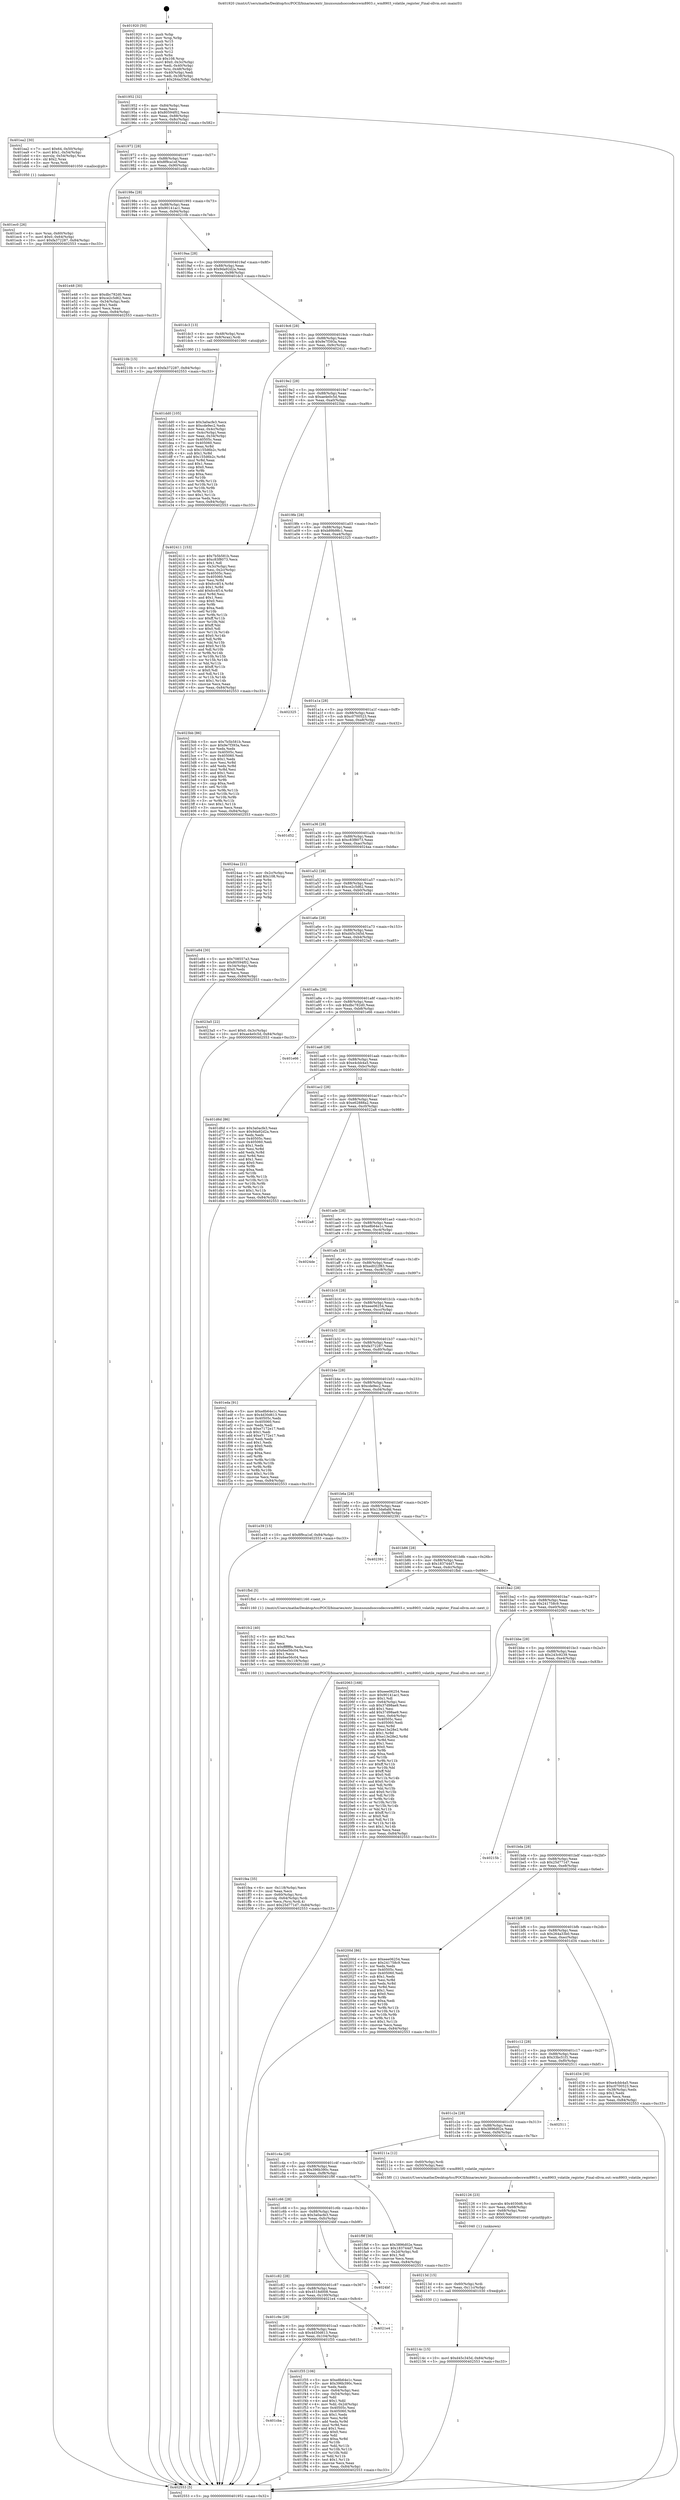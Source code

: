 digraph "0x401920" {
  label = "0x401920 (/mnt/c/Users/mathe/Desktop/tcc/POCII/binaries/extr_linuxsoundsoccodecswm8903.c_wm8903_volatile_register_Final-ollvm.out::main(0))"
  labelloc = "t"
  node[shape=record]

  Entry [label="",width=0.3,height=0.3,shape=circle,fillcolor=black,style=filled]
  "0x401952" [label="{
     0x401952 [32]\l
     | [instrs]\l
     &nbsp;&nbsp;0x401952 \<+6\>: mov -0x84(%rbp),%eax\l
     &nbsp;&nbsp;0x401958 \<+2\>: mov %eax,%ecx\l
     &nbsp;&nbsp;0x40195a \<+6\>: sub $0x80594f02,%ecx\l
     &nbsp;&nbsp;0x401960 \<+6\>: mov %eax,-0x88(%rbp)\l
     &nbsp;&nbsp;0x401966 \<+6\>: mov %ecx,-0x8c(%rbp)\l
     &nbsp;&nbsp;0x40196c \<+6\>: je 0000000000401ea2 \<main+0x582\>\l
  }"]
  "0x401ea2" [label="{
     0x401ea2 [30]\l
     | [instrs]\l
     &nbsp;&nbsp;0x401ea2 \<+7\>: movl $0x64,-0x50(%rbp)\l
     &nbsp;&nbsp;0x401ea9 \<+7\>: movl $0x1,-0x54(%rbp)\l
     &nbsp;&nbsp;0x401eb0 \<+4\>: movslq -0x54(%rbp),%rax\l
     &nbsp;&nbsp;0x401eb4 \<+4\>: shl $0x2,%rax\l
     &nbsp;&nbsp;0x401eb8 \<+3\>: mov %rax,%rdi\l
     &nbsp;&nbsp;0x401ebb \<+5\>: call 0000000000401050 \<malloc@plt\>\l
     | [calls]\l
     &nbsp;&nbsp;0x401050 \{1\} (unknown)\l
  }"]
  "0x401972" [label="{
     0x401972 [28]\l
     | [instrs]\l
     &nbsp;&nbsp;0x401972 \<+5\>: jmp 0000000000401977 \<main+0x57\>\l
     &nbsp;&nbsp;0x401977 \<+6\>: mov -0x88(%rbp),%eax\l
     &nbsp;&nbsp;0x40197d \<+5\>: sub $0x8f9ca1ef,%eax\l
     &nbsp;&nbsp;0x401982 \<+6\>: mov %eax,-0x90(%rbp)\l
     &nbsp;&nbsp;0x401988 \<+6\>: je 0000000000401e48 \<main+0x528\>\l
  }"]
  Exit [label="",width=0.3,height=0.3,shape=circle,fillcolor=black,style=filled,peripheries=2]
  "0x401e48" [label="{
     0x401e48 [30]\l
     | [instrs]\l
     &nbsp;&nbsp;0x401e48 \<+5\>: mov $0xdbc782d0,%eax\l
     &nbsp;&nbsp;0x401e4d \<+5\>: mov $0xce2c5d62,%ecx\l
     &nbsp;&nbsp;0x401e52 \<+3\>: mov -0x34(%rbp),%edx\l
     &nbsp;&nbsp;0x401e55 \<+3\>: cmp $0x1,%edx\l
     &nbsp;&nbsp;0x401e58 \<+3\>: cmovl %ecx,%eax\l
     &nbsp;&nbsp;0x401e5b \<+6\>: mov %eax,-0x84(%rbp)\l
     &nbsp;&nbsp;0x401e61 \<+5\>: jmp 0000000000402553 \<main+0xc33\>\l
  }"]
  "0x40198e" [label="{
     0x40198e [28]\l
     | [instrs]\l
     &nbsp;&nbsp;0x40198e \<+5\>: jmp 0000000000401993 \<main+0x73\>\l
     &nbsp;&nbsp;0x401993 \<+6\>: mov -0x88(%rbp),%eax\l
     &nbsp;&nbsp;0x401999 \<+5\>: sub $0x90141ac1,%eax\l
     &nbsp;&nbsp;0x40199e \<+6\>: mov %eax,-0x94(%rbp)\l
     &nbsp;&nbsp;0x4019a4 \<+6\>: je 000000000040210b \<main+0x7eb\>\l
  }"]
  "0x40214c" [label="{
     0x40214c [15]\l
     | [instrs]\l
     &nbsp;&nbsp;0x40214c \<+10\>: movl $0xd45c345d,-0x84(%rbp)\l
     &nbsp;&nbsp;0x402156 \<+5\>: jmp 0000000000402553 \<main+0xc33\>\l
  }"]
  "0x40210b" [label="{
     0x40210b [15]\l
     | [instrs]\l
     &nbsp;&nbsp;0x40210b \<+10\>: movl $0xfa372287,-0x84(%rbp)\l
     &nbsp;&nbsp;0x402115 \<+5\>: jmp 0000000000402553 \<main+0xc33\>\l
  }"]
  "0x4019aa" [label="{
     0x4019aa [28]\l
     | [instrs]\l
     &nbsp;&nbsp;0x4019aa \<+5\>: jmp 00000000004019af \<main+0x8f\>\l
     &nbsp;&nbsp;0x4019af \<+6\>: mov -0x88(%rbp),%eax\l
     &nbsp;&nbsp;0x4019b5 \<+5\>: sub $0x9da92d2a,%eax\l
     &nbsp;&nbsp;0x4019ba \<+6\>: mov %eax,-0x98(%rbp)\l
     &nbsp;&nbsp;0x4019c0 \<+6\>: je 0000000000401dc3 \<main+0x4a3\>\l
  }"]
  "0x40213d" [label="{
     0x40213d [15]\l
     | [instrs]\l
     &nbsp;&nbsp;0x40213d \<+4\>: mov -0x60(%rbp),%rdi\l
     &nbsp;&nbsp;0x402141 \<+6\>: mov %eax,-0x11c(%rbp)\l
     &nbsp;&nbsp;0x402147 \<+5\>: call 0000000000401030 \<free@plt\>\l
     | [calls]\l
     &nbsp;&nbsp;0x401030 \{1\} (unknown)\l
  }"]
  "0x401dc3" [label="{
     0x401dc3 [13]\l
     | [instrs]\l
     &nbsp;&nbsp;0x401dc3 \<+4\>: mov -0x48(%rbp),%rax\l
     &nbsp;&nbsp;0x401dc7 \<+4\>: mov 0x8(%rax),%rdi\l
     &nbsp;&nbsp;0x401dcb \<+5\>: call 0000000000401060 \<atoi@plt\>\l
     | [calls]\l
     &nbsp;&nbsp;0x401060 \{1\} (unknown)\l
  }"]
  "0x4019c6" [label="{
     0x4019c6 [28]\l
     | [instrs]\l
     &nbsp;&nbsp;0x4019c6 \<+5\>: jmp 00000000004019cb \<main+0xab\>\l
     &nbsp;&nbsp;0x4019cb \<+6\>: mov -0x88(%rbp),%eax\l
     &nbsp;&nbsp;0x4019d1 \<+5\>: sub $0x9e7f393a,%eax\l
     &nbsp;&nbsp;0x4019d6 \<+6\>: mov %eax,-0x9c(%rbp)\l
     &nbsp;&nbsp;0x4019dc \<+6\>: je 0000000000402411 \<main+0xaf1\>\l
  }"]
  "0x402126" [label="{
     0x402126 [23]\l
     | [instrs]\l
     &nbsp;&nbsp;0x402126 \<+10\>: movabs $0x4030d6,%rdi\l
     &nbsp;&nbsp;0x402130 \<+3\>: mov %eax,-0x68(%rbp)\l
     &nbsp;&nbsp;0x402133 \<+3\>: mov -0x68(%rbp),%esi\l
     &nbsp;&nbsp;0x402136 \<+2\>: mov $0x0,%al\l
     &nbsp;&nbsp;0x402138 \<+5\>: call 0000000000401040 \<printf@plt\>\l
     | [calls]\l
     &nbsp;&nbsp;0x401040 \{1\} (unknown)\l
  }"]
  "0x402411" [label="{
     0x402411 [153]\l
     | [instrs]\l
     &nbsp;&nbsp;0x402411 \<+5\>: mov $0x7b5b581b,%eax\l
     &nbsp;&nbsp;0x402416 \<+5\>: mov $0xc83f8073,%ecx\l
     &nbsp;&nbsp;0x40241b \<+2\>: mov $0x1,%dl\l
     &nbsp;&nbsp;0x40241d \<+3\>: mov -0x3c(%rbp),%esi\l
     &nbsp;&nbsp;0x402420 \<+3\>: mov %esi,-0x2c(%rbp)\l
     &nbsp;&nbsp;0x402423 \<+7\>: mov 0x40505c,%esi\l
     &nbsp;&nbsp;0x40242a \<+7\>: mov 0x405060,%edi\l
     &nbsp;&nbsp;0x402431 \<+3\>: mov %esi,%r8d\l
     &nbsp;&nbsp;0x402434 \<+7\>: sub $0xfcc4f14,%r8d\l
     &nbsp;&nbsp;0x40243b \<+4\>: sub $0x1,%r8d\l
     &nbsp;&nbsp;0x40243f \<+7\>: add $0xfcc4f14,%r8d\l
     &nbsp;&nbsp;0x402446 \<+4\>: imul %r8d,%esi\l
     &nbsp;&nbsp;0x40244a \<+3\>: and $0x1,%esi\l
     &nbsp;&nbsp;0x40244d \<+3\>: cmp $0x0,%esi\l
     &nbsp;&nbsp;0x402450 \<+4\>: sete %r9b\l
     &nbsp;&nbsp;0x402454 \<+3\>: cmp $0xa,%edi\l
     &nbsp;&nbsp;0x402457 \<+4\>: setl %r10b\l
     &nbsp;&nbsp;0x40245b \<+3\>: mov %r9b,%r11b\l
     &nbsp;&nbsp;0x40245e \<+4\>: xor $0xff,%r11b\l
     &nbsp;&nbsp;0x402462 \<+3\>: mov %r10b,%bl\l
     &nbsp;&nbsp;0x402465 \<+3\>: xor $0xff,%bl\l
     &nbsp;&nbsp;0x402468 \<+3\>: xor $0x0,%dl\l
     &nbsp;&nbsp;0x40246b \<+3\>: mov %r11b,%r14b\l
     &nbsp;&nbsp;0x40246e \<+4\>: and $0x0,%r14b\l
     &nbsp;&nbsp;0x402472 \<+3\>: and %dl,%r9b\l
     &nbsp;&nbsp;0x402475 \<+3\>: mov %bl,%r15b\l
     &nbsp;&nbsp;0x402478 \<+4\>: and $0x0,%r15b\l
     &nbsp;&nbsp;0x40247c \<+3\>: and %dl,%r10b\l
     &nbsp;&nbsp;0x40247f \<+3\>: or %r9b,%r14b\l
     &nbsp;&nbsp;0x402482 \<+3\>: or %r10b,%r15b\l
     &nbsp;&nbsp;0x402485 \<+3\>: xor %r15b,%r14b\l
     &nbsp;&nbsp;0x402488 \<+3\>: or %bl,%r11b\l
     &nbsp;&nbsp;0x40248b \<+4\>: xor $0xff,%r11b\l
     &nbsp;&nbsp;0x40248f \<+3\>: or $0x0,%dl\l
     &nbsp;&nbsp;0x402492 \<+3\>: and %dl,%r11b\l
     &nbsp;&nbsp;0x402495 \<+3\>: or %r11b,%r14b\l
     &nbsp;&nbsp;0x402498 \<+4\>: test $0x1,%r14b\l
     &nbsp;&nbsp;0x40249c \<+3\>: cmovne %ecx,%eax\l
     &nbsp;&nbsp;0x40249f \<+6\>: mov %eax,-0x84(%rbp)\l
     &nbsp;&nbsp;0x4024a5 \<+5\>: jmp 0000000000402553 \<main+0xc33\>\l
  }"]
  "0x4019e2" [label="{
     0x4019e2 [28]\l
     | [instrs]\l
     &nbsp;&nbsp;0x4019e2 \<+5\>: jmp 00000000004019e7 \<main+0xc7\>\l
     &nbsp;&nbsp;0x4019e7 \<+6\>: mov -0x88(%rbp),%eax\l
     &nbsp;&nbsp;0x4019ed \<+5\>: sub $0xae4e0c5d,%eax\l
     &nbsp;&nbsp;0x4019f2 \<+6\>: mov %eax,-0xa0(%rbp)\l
     &nbsp;&nbsp;0x4019f8 \<+6\>: je 00000000004023bb \<main+0xa9b\>\l
  }"]
  "0x401fea" [label="{
     0x401fea [35]\l
     | [instrs]\l
     &nbsp;&nbsp;0x401fea \<+6\>: mov -0x118(%rbp),%ecx\l
     &nbsp;&nbsp;0x401ff0 \<+3\>: imul %eax,%ecx\l
     &nbsp;&nbsp;0x401ff3 \<+4\>: mov -0x60(%rbp),%rsi\l
     &nbsp;&nbsp;0x401ff7 \<+4\>: movslq -0x64(%rbp),%rdi\l
     &nbsp;&nbsp;0x401ffb \<+3\>: mov %ecx,(%rsi,%rdi,4)\l
     &nbsp;&nbsp;0x401ffe \<+10\>: movl $0x25d771d7,-0x84(%rbp)\l
     &nbsp;&nbsp;0x402008 \<+5\>: jmp 0000000000402553 \<main+0xc33\>\l
  }"]
  "0x4023bb" [label="{
     0x4023bb [86]\l
     | [instrs]\l
     &nbsp;&nbsp;0x4023bb \<+5\>: mov $0x7b5b581b,%eax\l
     &nbsp;&nbsp;0x4023c0 \<+5\>: mov $0x9e7f393a,%ecx\l
     &nbsp;&nbsp;0x4023c5 \<+2\>: xor %edx,%edx\l
     &nbsp;&nbsp;0x4023c7 \<+7\>: mov 0x40505c,%esi\l
     &nbsp;&nbsp;0x4023ce \<+7\>: mov 0x405060,%edi\l
     &nbsp;&nbsp;0x4023d5 \<+3\>: sub $0x1,%edx\l
     &nbsp;&nbsp;0x4023d8 \<+3\>: mov %esi,%r8d\l
     &nbsp;&nbsp;0x4023db \<+3\>: add %edx,%r8d\l
     &nbsp;&nbsp;0x4023de \<+4\>: imul %r8d,%esi\l
     &nbsp;&nbsp;0x4023e2 \<+3\>: and $0x1,%esi\l
     &nbsp;&nbsp;0x4023e5 \<+3\>: cmp $0x0,%esi\l
     &nbsp;&nbsp;0x4023e8 \<+4\>: sete %r9b\l
     &nbsp;&nbsp;0x4023ec \<+3\>: cmp $0xa,%edi\l
     &nbsp;&nbsp;0x4023ef \<+4\>: setl %r10b\l
     &nbsp;&nbsp;0x4023f3 \<+3\>: mov %r9b,%r11b\l
     &nbsp;&nbsp;0x4023f6 \<+3\>: and %r10b,%r11b\l
     &nbsp;&nbsp;0x4023f9 \<+3\>: xor %r10b,%r9b\l
     &nbsp;&nbsp;0x4023fc \<+3\>: or %r9b,%r11b\l
     &nbsp;&nbsp;0x4023ff \<+4\>: test $0x1,%r11b\l
     &nbsp;&nbsp;0x402403 \<+3\>: cmovne %ecx,%eax\l
     &nbsp;&nbsp;0x402406 \<+6\>: mov %eax,-0x84(%rbp)\l
     &nbsp;&nbsp;0x40240c \<+5\>: jmp 0000000000402553 \<main+0xc33\>\l
  }"]
  "0x4019fe" [label="{
     0x4019fe [28]\l
     | [instrs]\l
     &nbsp;&nbsp;0x4019fe \<+5\>: jmp 0000000000401a03 \<main+0xe3\>\l
     &nbsp;&nbsp;0x401a03 \<+6\>: mov -0x88(%rbp),%eax\l
     &nbsp;&nbsp;0x401a09 \<+5\>: sub $0xb89b98c1,%eax\l
     &nbsp;&nbsp;0x401a0e \<+6\>: mov %eax,-0xa4(%rbp)\l
     &nbsp;&nbsp;0x401a14 \<+6\>: je 0000000000402325 \<main+0xa05\>\l
  }"]
  "0x401fc2" [label="{
     0x401fc2 [40]\l
     | [instrs]\l
     &nbsp;&nbsp;0x401fc2 \<+5\>: mov $0x2,%ecx\l
     &nbsp;&nbsp;0x401fc7 \<+1\>: cltd\l
     &nbsp;&nbsp;0x401fc8 \<+2\>: idiv %ecx\l
     &nbsp;&nbsp;0x401fca \<+6\>: imul $0xfffffffe,%edx,%ecx\l
     &nbsp;&nbsp;0x401fd0 \<+6\>: sub $0x6ee56c04,%ecx\l
     &nbsp;&nbsp;0x401fd6 \<+3\>: add $0x1,%ecx\l
     &nbsp;&nbsp;0x401fd9 \<+6\>: add $0x6ee56c04,%ecx\l
     &nbsp;&nbsp;0x401fdf \<+6\>: mov %ecx,-0x118(%rbp)\l
     &nbsp;&nbsp;0x401fe5 \<+5\>: call 0000000000401160 \<next_i\>\l
     | [calls]\l
     &nbsp;&nbsp;0x401160 \{1\} (/mnt/c/Users/mathe/Desktop/tcc/POCII/binaries/extr_linuxsoundsoccodecswm8903.c_wm8903_volatile_register_Final-ollvm.out::next_i)\l
  }"]
  "0x402325" [label="{
     0x402325\l
  }", style=dashed]
  "0x401a1a" [label="{
     0x401a1a [28]\l
     | [instrs]\l
     &nbsp;&nbsp;0x401a1a \<+5\>: jmp 0000000000401a1f \<main+0xff\>\l
     &nbsp;&nbsp;0x401a1f \<+6\>: mov -0x88(%rbp),%eax\l
     &nbsp;&nbsp;0x401a25 \<+5\>: sub $0xc0700523,%eax\l
     &nbsp;&nbsp;0x401a2a \<+6\>: mov %eax,-0xa8(%rbp)\l
     &nbsp;&nbsp;0x401a30 \<+6\>: je 0000000000401d52 \<main+0x432\>\l
  }"]
  "0x401cba" [label="{
     0x401cba\l
  }", style=dashed]
  "0x401d52" [label="{
     0x401d52\l
  }", style=dashed]
  "0x401a36" [label="{
     0x401a36 [28]\l
     | [instrs]\l
     &nbsp;&nbsp;0x401a36 \<+5\>: jmp 0000000000401a3b \<main+0x11b\>\l
     &nbsp;&nbsp;0x401a3b \<+6\>: mov -0x88(%rbp),%eax\l
     &nbsp;&nbsp;0x401a41 \<+5\>: sub $0xc83f8073,%eax\l
     &nbsp;&nbsp;0x401a46 \<+6\>: mov %eax,-0xac(%rbp)\l
     &nbsp;&nbsp;0x401a4c \<+6\>: je 00000000004024aa \<main+0xb8a\>\l
  }"]
  "0x401f35" [label="{
     0x401f35 [106]\l
     | [instrs]\l
     &nbsp;&nbsp;0x401f35 \<+5\>: mov $0xe8b64e1c,%eax\l
     &nbsp;&nbsp;0x401f3a \<+5\>: mov $0x396b390c,%ecx\l
     &nbsp;&nbsp;0x401f3f \<+2\>: xor %edx,%edx\l
     &nbsp;&nbsp;0x401f41 \<+3\>: mov -0x64(%rbp),%esi\l
     &nbsp;&nbsp;0x401f44 \<+3\>: cmp -0x54(%rbp),%esi\l
     &nbsp;&nbsp;0x401f47 \<+4\>: setl %dil\l
     &nbsp;&nbsp;0x401f4b \<+4\>: and $0x1,%dil\l
     &nbsp;&nbsp;0x401f4f \<+4\>: mov %dil,-0x2d(%rbp)\l
     &nbsp;&nbsp;0x401f53 \<+7\>: mov 0x40505c,%esi\l
     &nbsp;&nbsp;0x401f5a \<+8\>: mov 0x405060,%r8d\l
     &nbsp;&nbsp;0x401f62 \<+3\>: sub $0x1,%edx\l
     &nbsp;&nbsp;0x401f65 \<+3\>: mov %esi,%r9d\l
     &nbsp;&nbsp;0x401f68 \<+3\>: add %edx,%r9d\l
     &nbsp;&nbsp;0x401f6b \<+4\>: imul %r9d,%esi\l
     &nbsp;&nbsp;0x401f6f \<+3\>: and $0x1,%esi\l
     &nbsp;&nbsp;0x401f72 \<+3\>: cmp $0x0,%esi\l
     &nbsp;&nbsp;0x401f75 \<+4\>: sete %dil\l
     &nbsp;&nbsp;0x401f79 \<+4\>: cmp $0xa,%r8d\l
     &nbsp;&nbsp;0x401f7d \<+4\>: setl %r10b\l
     &nbsp;&nbsp;0x401f81 \<+3\>: mov %dil,%r11b\l
     &nbsp;&nbsp;0x401f84 \<+3\>: and %r10b,%r11b\l
     &nbsp;&nbsp;0x401f87 \<+3\>: xor %r10b,%dil\l
     &nbsp;&nbsp;0x401f8a \<+3\>: or %dil,%r11b\l
     &nbsp;&nbsp;0x401f8d \<+4\>: test $0x1,%r11b\l
     &nbsp;&nbsp;0x401f91 \<+3\>: cmovne %ecx,%eax\l
     &nbsp;&nbsp;0x401f94 \<+6\>: mov %eax,-0x84(%rbp)\l
     &nbsp;&nbsp;0x401f9a \<+5\>: jmp 0000000000402553 \<main+0xc33\>\l
  }"]
  "0x4024aa" [label="{
     0x4024aa [21]\l
     | [instrs]\l
     &nbsp;&nbsp;0x4024aa \<+3\>: mov -0x2c(%rbp),%eax\l
     &nbsp;&nbsp;0x4024ad \<+7\>: add $0x108,%rsp\l
     &nbsp;&nbsp;0x4024b4 \<+1\>: pop %rbx\l
     &nbsp;&nbsp;0x4024b5 \<+2\>: pop %r12\l
     &nbsp;&nbsp;0x4024b7 \<+2\>: pop %r13\l
     &nbsp;&nbsp;0x4024b9 \<+2\>: pop %r14\l
     &nbsp;&nbsp;0x4024bb \<+2\>: pop %r15\l
     &nbsp;&nbsp;0x4024bd \<+1\>: pop %rbp\l
     &nbsp;&nbsp;0x4024be \<+1\>: ret\l
  }"]
  "0x401a52" [label="{
     0x401a52 [28]\l
     | [instrs]\l
     &nbsp;&nbsp;0x401a52 \<+5\>: jmp 0000000000401a57 \<main+0x137\>\l
     &nbsp;&nbsp;0x401a57 \<+6\>: mov -0x88(%rbp),%eax\l
     &nbsp;&nbsp;0x401a5d \<+5\>: sub $0xce2c5d62,%eax\l
     &nbsp;&nbsp;0x401a62 \<+6\>: mov %eax,-0xb0(%rbp)\l
     &nbsp;&nbsp;0x401a68 \<+6\>: je 0000000000401e84 \<main+0x564\>\l
  }"]
  "0x401c9e" [label="{
     0x401c9e [28]\l
     | [instrs]\l
     &nbsp;&nbsp;0x401c9e \<+5\>: jmp 0000000000401ca3 \<main+0x383\>\l
     &nbsp;&nbsp;0x401ca3 \<+6\>: mov -0x88(%rbp),%eax\l
     &nbsp;&nbsp;0x401ca9 \<+5\>: sub $0x4d30d613,%eax\l
     &nbsp;&nbsp;0x401cae \<+6\>: mov %eax,-0x104(%rbp)\l
     &nbsp;&nbsp;0x401cb4 \<+6\>: je 0000000000401f35 \<main+0x615\>\l
  }"]
  "0x401e84" [label="{
     0x401e84 [30]\l
     | [instrs]\l
     &nbsp;&nbsp;0x401e84 \<+5\>: mov $0x708557a3,%eax\l
     &nbsp;&nbsp;0x401e89 \<+5\>: mov $0x80594f02,%ecx\l
     &nbsp;&nbsp;0x401e8e \<+3\>: mov -0x34(%rbp),%edx\l
     &nbsp;&nbsp;0x401e91 \<+3\>: cmp $0x0,%edx\l
     &nbsp;&nbsp;0x401e94 \<+3\>: cmove %ecx,%eax\l
     &nbsp;&nbsp;0x401e97 \<+6\>: mov %eax,-0x84(%rbp)\l
     &nbsp;&nbsp;0x401e9d \<+5\>: jmp 0000000000402553 \<main+0xc33\>\l
  }"]
  "0x401a6e" [label="{
     0x401a6e [28]\l
     | [instrs]\l
     &nbsp;&nbsp;0x401a6e \<+5\>: jmp 0000000000401a73 \<main+0x153\>\l
     &nbsp;&nbsp;0x401a73 \<+6\>: mov -0x88(%rbp),%eax\l
     &nbsp;&nbsp;0x401a79 \<+5\>: sub $0xd45c345d,%eax\l
     &nbsp;&nbsp;0x401a7e \<+6\>: mov %eax,-0xb4(%rbp)\l
     &nbsp;&nbsp;0x401a84 \<+6\>: je 00000000004023a5 \<main+0xa85\>\l
  }"]
  "0x4021e4" [label="{
     0x4021e4\l
  }", style=dashed]
  "0x4023a5" [label="{
     0x4023a5 [22]\l
     | [instrs]\l
     &nbsp;&nbsp;0x4023a5 \<+7\>: movl $0x0,-0x3c(%rbp)\l
     &nbsp;&nbsp;0x4023ac \<+10\>: movl $0xae4e0c5d,-0x84(%rbp)\l
     &nbsp;&nbsp;0x4023b6 \<+5\>: jmp 0000000000402553 \<main+0xc33\>\l
  }"]
  "0x401a8a" [label="{
     0x401a8a [28]\l
     | [instrs]\l
     &nbsp;&nbsp;0x401a8a \<+5\>: jmp 0000000000401a8f \<main+0x16f\>\l
     &nbsp;&nbsp;0x401a8f \<+6\>: mov -0x88(%rbp),%eax\l
     &nbsp;&nbsp;0x401a95 \<+5\>: sub $0xdbc782d0,%eax\l
     &nbsp;&nbsp;0x401a9a \<+6\>: mov %eax,-0xb8(%rbp)\l
     &nbsp;&nbsp;0x401aa0 \<+6\>: je 0000000000401e66 \<main+0x546\>\l
  }"]
  "0x401c82" [label="{
     0x401c82 [28]\l
     | [instrs]\l
     &nbsp;&nbsp;0x401c82 \<+5\>: jmp 0000000000401c87 \<main+0x367\>\l
     &nbsp;&nbsp;0x401c87 \<+6\>: mov -0x88(%rbp),%eax\l
     &nbsp;&nbsp;0x401c8d \<+5\>: sub $0x4518d008,%eax\l
     &nbsp;&nbsp;0x401c92 \<+6\>: mov %eax,-0x100(%rbp)\l
     &nbsp;&nbsp;0x401c98 \<+6\>: je 00000000004021e4 \<main+0x8c4\>\l
  }"]
  "0x401e66" [label="{
     0x401e66\l
  }", style=dashed]
  "0x401aa6" [label="{
     0x401aa6 [28]\l
     | [instrs]\l
     &nbsp;&nbsp;0x401aa6 \<+5\>: jmp 0000000000401aab \<main+0x18b\>\l
     &nbsp;&nbsp;0x401aab \<+6\>: mov -0x88(%rbp),%eax\l
     &nbsp;&nbsp;0x401ab1 \<+5\>: sub $0xe4cbb4a5,%eax\l
     &nbsp;&nbsp;0x401ab6 \<+6\>: mov %eax,-0xbc(%rbp)\l
     &nbsp;&nbsp;0x401abc \<+6\>: je 0000000000401d6d \<main+0x44d\>\l
  }"]
  "0x4024bf" [label="{
     0x4024bf\l
  }", style=dashed]
  "0x401d6d" [label="{
     0x401d6d [86]\l
     | [instrs]\l
     &nbsp;&nbsp;0x401d6d \<+5\>: mov $0x3a0acfe3,%eax\l
     &nbsp;&nbsp;0x401d72 \<+5\>: mov $0x9da92d2a,%ecx\l
     &nbsp;&nbsp;0x401d77 \<+2\>: xor %edx,%edx\l
     &nbsp;&nbsp;0x401d79 \<+7\>: mov 0x40505c,%esi\l
     &nbsp;&nbsp;0x401d80 \<+7\>: mov 0x405060,%edi\l
     &nbsp;&nbsp;0x401d87 \<+3\>: sub $0x1,%edx\l
     &nbsp;&nbsp;0x401d8a \<+3\>: mov %esi,%r8d\l
     &nbsp;&nbsp;0x401d8d \<+3\>: add %edx,%r8d\l
     &nbsp;&nbsp;0x401d90 \<+4\>: imul %r8d,%esi\l
     &nbsp;&nbsp;0x401d94 \<+3\>: and $0x1,%esi\l
     &nbsp;&nbsp;0x401d97 \<+3\>: cmp $0x0,%esi\l
     &nbsp;&nbsp;0x401d9a \<+4\>: sete %r9b\l
     &nbsp;&nbsp;0x401d9e \<+3\>: cmp $0xa,%edi\l
     &nbsp;&nbsp;0x401da1 \<+4\>: setl %r10b\l
     &nbsp;&nbsp;0x401da5 \<+3\>: mov %r9b,%r11b\l
     &nbsp;&nbsp;0x401da8 \<+3\>: and %r10b,%r11b\l
     &nbsp;&nbsp;0x401dab \<+3\>: xor %r10b,%r9b\l
     &nbsp;&nbsp;0x401dae \<+3\>: or %r9b,%r11b\l
     &nbsp;&nbsp;0x401db1 \<+4\>: test $0x1,%r11b\l
     &nbsp;&nbsp;0x401db5 \<+3\>: cmovne %ecx,%eax\l
     &nbsp;&nbsp;0x401db8 \<+6\>: mov %eax,-0x84(%rbp)\l
     &nbsp;&nbsp;0x401dbe \<+5\>: jmp 0000000000402553 \<main+0xc33\>\l
  }"]
  "0x401ac2" [label="{
     0x401ac2 [28]\l
     | [instrs]\l
     &nbsp;&nbsp;0x401ac2 \<+5\>: jmp 0000000000401ac7 \<main+0x1a7\>\l
     &nbsp;&nbsp;0x401ac7 \<+6\>: mov -0x88(%rbp),%eax\l
     &nbsp;&nbsp;0x401acd \<+5\>: sub $0xe62888a2,%eax\l
     &nbsp;&nbsp;0x401ad2 \<+6\>: mov %eax,-0xc0(%rbp)\l
     &nbsp;&nbsp;0x401ad8 \<+6\>: je 00000000004022a8 \<main+0x988\>\l
  }"]
  "0x401c66" [label="{
     0x401c66 [28]\l
     | [instrs]\l
     &nbsp;&nbsp;0x401c66 \<+5\>: jmp 0000000000401c6b \<main+0x34b\>\l
     &nbsp;&nbsp;0x401c6b \<+6\>: mov -0x88(%rbp),%eax\l
     &nbsp;&nbsp;0x401c71 \<+5\>: sub $0x3a0acfe3,%eax\l
     &nbsp;&nbsp;0x401c76 \<+6\>: mov %eax,-0xfc(%rbp)\l
     &nbsp;&nbsp;0x401c7c \<+6\>: je 00000000004024bf \<main+0xb9f\>\l
  }"]
  "0x4022a8" [label="{
     0x4022a8\l
  }", style=dashed]
  "0x401ade" [label="{
     0x401ade [28]\l
     | [instrs]\l
     &nbsp;&nbsp;0x401ade \<+5\>: jmp 0000000000401ae3 \<main+0x1c3\>\l
     &nbsp;&nbsp;0x401ae3 \<+6\>: mov -0x88(%rbp),%eax\l
     &nbsp;&nbsp;0x401ae9 \<+5\>: sub $0xe8b64e1c,%eax\l
     &nbsp;&nbsp;0x401aee \<+6\>: mov %eax,-0xc4(%rbp)\l
     &nbsp;&nbsp;0x401af4 \<+6\>: je 00000000004024de \<main+0xbbe\>\l
  }"]
  "0x401f9f" [label="{
     0x401f9f [30]\l
     | [instrs]\l
     &nbsp;&nbsp;0x401f9f \<+5\>: mov $0x3896d02e,%eax\l
     &nbsp;&nbsp;0x401fa4 \<+5\>: mov $0x183744d7,%ecx\l
     &nbsp;&nbsp;0x401fa9 \<+3\>: mov -0x2d(%rbp),%dl\l
     &nbsp;&nbsp;0x401fac \<+3\>: test $0x1,%dl\l
     &nbsp;&nbsp;0x401faf \<+3\>: cmovne %ecx,%eax\l
     &nbsp;&nbsp;0x401fb2 \<+6\>: mov %eax,-0x84(%rbp)\l
     &nbsp;&nbsp;0x401fb8 \<+5\>: jmp 0000000000402553 \<main+0xc33\>\l
  }"]
  "0x4024de" [label="{
     0x4024de\l
  }", style=dashed]
  "0x401afa" [label="{
     0x401afa [28]\l
     | [instrs]\l
     &nbsp;&nbsp;0x401afa \<+5\>: jmp 0000000000401aff \<main+0x1df\>\l
     &nbsp;&nbsp;0x401aff \<+6\>: mov -0x88(%rbp),%eax\l
     &nbsp;&nbsp;0x401b05 \<+5\>: sub $0xed022f83,%eax\l
     &nbsp;&nbsp;0x401b0a \<+6\>: mov %eax,-0xc8(%rbp)\l
     &nbsp;&nbsp;0x401b10 \<+6\>: je 00000000004022b7 \<main+0x997\>\l
  }"]
  "0x401c4a" [label="{
     0x401c4a [28]\l
     | [instrs]\l
     &nbsp;&nbsp;0x401c4a \<+5\>: jmp 0000000000401c4f \<main+0x32f\>\l
     &nbsp;&nbsp;0x401c4f \<+6\>: mov -0x88(%rbp),%eax\l
     &nbsp;&nbsp;0x401c55 \<+5\>: sub $0x396b390c,%eax\l
     &nbsp;&nbsp;0x401c5a \<+6\>: mov %eax,-0xf8(%rbp)\l
     &nbsp;&nbsp;0x401c60 \<+6\>: je 0000000000401f9f \<main+0x67f\>\l
  }"]
  "0x4022b7" [label="{
     0x4022b7\l
  }", style=dashed]
  "0x401b16" [label="{
     0x401b16 [28]\l
     | [instrs]\l
     &nbsp;&nbsp;0x401b16 \<+5\>: jmp 0000000000401b1b \<main+0x1fb\>\l
     &nbsp;&nbsp;0x401b1b \<+6\>: mov -0x88(%rbp),%eax\l
     &nbsp;&nbsp;0x401b21 \<+5\>: sub $0xeee06254,%eax\l
     &nbsp;&nbsp;0x401b26 \<+6\>: mov %eax,-0xcc(%rbp)\l
     &nbsp;&nbsp;0x401b2c \<+6\>: je 00000000004024ed \<main+0xbcd\>\l
  }"]
  "0x40211a" [label="{
     0x40211a [12]\l
     | [instrs]\l
     &nbsp;&nbsp;0x40211a \<+4\>: mov -0x60(%rbp),%rdi\l
     &nbsp;&nbsp;0x40211e \<+3\>: mov -0x50(%rbp),%esi\l
     &nbsp;&nbsp;0x402121 \<+5\>: call 00000000004015f0 \<wm8903_volatile_register\>\l
     | [calls]\l
     &nbsp;&nbsp;0x4015f0 \{1\} (/mnt/c/Users/mathe/Desktop/tcc/POCII/binaries/extr_linuxsoundsoccodecswm8903.c_wm8903_volatile_register_Final-ollvm.out::wm8903_volatile_register)\l
  }"]
  "0x4024ed" [label="{
     0x4024ed\l
  }", style=dashed]
  "0x401b32" [label="{
     0x401b32 [28]\l
     | [instrs]\l
     &nbsp;&nbsp;0x401b32 \<+5\>: jmp 0000000000401b37 \<main+0x217\>\l
     &nbsp;&nbsp;0x401b37 \<+6\>: mov -0x88(%rbp),%eax\l
     &nbsp;&nbsp;0x401b3d \<+5\>: sub $0xfa372287,%eax\l
     &nbsp;&nbsp;0x401b42 \<+6\>: mov %eax,-0xd0(%rbp)\l
     &nbsp;&nbsp;0x401b48 \<+6\>: je 0000000000401eda \<main+0x5ba\>\l
  }"]
  "0x401c2e" [label="{
     0x401c2e [28]\l
     | [instrs]\l
     &nbsp;&nbsp;0x401c2e \<+5\>: jmp 0000000000401c33 \<main+0x313\>\l
     &nbsp;&nbsp;0x401c33 \<+6\>: mov -0x88(%rbp),%eax\l
     &nbsp;&nbsp;0x401c39 \<+5\>: sub $0x3896d02e,%eax\l
     &nbsp;&nbsp;0x401c3e \<+6\>: mov %eax,-0xf4(%rbp)\l
     &nbsp;&nbsp;0x401c44 \<+6\>: je 000000000040211a \<main+0x7fa\>\l
  }"]
  "0x401eda" [label="{
     0x401eda [91]\l
     | [instrs]\l
     &nbsp;&nbsp;0x401eda \<+5\>: mov $0xe8b64e1c,%eax\l
     &nbsp;&nbsp;0x401edf \<+5\>: mov $0x4d30d613,%ecx\l
     &nbsp;&nbsp;0x401ee4 \<+7\>: mov 0x40505c,%edx\l
     &nbsp;&nbsp;0x401eeb \<+7\>: mov 0x405060,%esi\l
     &nbsp;&nbsp;0x401ef2 \<+2\>: mov %edx,%edi\l
     &nbsp;&nbsp;0x401ef4 \<+6\>: sub $0xe7172e17,%edi\l
     &nbsp;&nbsp;0x401efa \<+3\>: sub $0x1,%edi\l
     &nbsp;&nbsp;0x401efd \<+6\>: add $0xe7172e17,%edi\l
     &nbsp;&nbsp;0x401f03 \<+3\>: imul %edi,%edx\l
     &nbsp;&nbsp;0x401f06 \<+3\>: and $0x1,%edx\l
     &nbsp;&nbsp;0x401f09 \<+3\>: cmp $0x0,%edx\l
     &nbsp;&nbsp;0x401f0c \<+4\>: sete %r8b\l
     &nbsp;&nbsp;0x401f10 \<+3\>: cmp $0xa,%esi\l
     &nbsp;&nbsp;0x401f13 \<+4\>: setl %r9b\l
     &nbsp;&nbsp;0x401f17 \<+3\>: mov %r8b,%r10b\l
     &nbsp;&nbsp;0x401f1a \<+3\>: and %r9b,%r10b\l
     &nbsp;&nbsp;0x401f1d \<+3\>: xor %r9b,%r8b\l
     &nbsp;&nbsp;0x401f20 \<+3\>: or %r8b,%r10b\l
     &nbsp;&nbsp;0x401f23 \<+4\>: test $0x1,%r10b\l
     &nbsp;&nbsp;0x401f27 \<+3\>: cmovne %ecx,%eax\l
     &nbsp;&nbsp;0x401f2a \<+6\>: mov %eax,-0x84(%rbp)\l
     &nbsp;&nbsp;0x401f30 \<+5\>: jmp 0000000000402553 \<main+0xc33\>\l
  }"]
  "0x401b4e" [label="{
     0x401b4e [28]\l
     | [instrs]\l
     &nbsp;&nbsp;0x401b4e \<+5\>: jmp 0000000000401b53 \<main+0x233\>\l
     &nbsp;&nbsp;0x401b53 \<+6\>: mov -0x88(%rbp),%eax\l
     &nbsp;&nbsp;0x401b59 \<+5\>: sub $0xcde9ec2,%eax\l
     &nbsp;&nbsp;0x401b5e \<+6\>: mov %eax,-0xd4(%rbp)\l
     &nbsp;&nbsp;0x401b64 \<+6\>: je 0000000000401e39 \<main+0x519\>\l
  }"]
  "0x402511" [label="{
     0x402511\l
  }", style=dashed]
  "0x401e39" [label="{
     0x401e39 [15]\l
     | [instrs]\l
     &nbsp;&nbsp;0x401e39 \<+10\>: movl $0x8f9ca1ef,-0x84(%rbp)\l
     &nbsp;&nbsp;0x401e43 \<+5\>: jmp 0000000000402553 \<main+0xc33\>\l
  }"]
  "0x401b6a" [label="{
     0x401b6a [28]\l
     | [instrs]\l
     &nbsp;&nbsp;0x401b6a \<+5\>: jmp 0000000000401b6f \<main+0x24f\>\l
     &nbsp;&nbsp;0x401b6f \<+6\>: mov -0x88(%rbp),%eax\l
     &nbsp;&nbsp;0x401b75 \<+5\>: sub $0x13da6afd,%eax\l
     &nbsp;&nbsp;0x401b7a \<+6\>: mov %eax,-0xd8(%rbp)\l
     &nbsp;&nbsp;0x401b80 \<+6\>: je 0000000000402391 \<main+0xa71\>\l
  }"]
  "0x401ec0" [label="{
     0x401ec0 [26]\l
     | [instrs]\l
     &nbsp;&nbsp;0x401ec0 \<+4\>: mov %rax,-0x60(%rbp)\l
     &nbsp;&nbsp;0x401ec4 \<+7\>: movl $0x0,-0x64(%rbp)\l
     &nbsp;&nbsp;0x401ecb \<+10\>: movl $0xfa372287,-0x84(%rbp)\l
     &nbsp;&nbsp;0x401ed5 \<+5\>: jmp 0000000000402553 \<main+0xc33\>\l
  }"]
  "0x402391" [label="{
     0x402391\l
  }", style=dashed]
  "0x401b86" [label="{
     0x401b86 [28]\l
     | [instrs]\l
     &nbsp;&nbsp;0x401b86 \<+5\>: jmp 0000000000401b8b \<main+0x26b\>\l
     &nbsp;&nbsp;0x401b8b \<+6\>: mov -0x88(%rbp),%eax\l
     &nbsp;&nbsp;0x401b91 \<+5\>: sub $0x183744d7,%eax\l
     &nbsp;&nbsp;0x401b96 \<+6\>: mov %eax,-0xdc(%rbp)\l
     &nbsp;&nbsp;0x401b9c \<+6\>: je 0000000000401fbd \<main+0x69d\>\l
  }"]
  "0x401dd0" [label="{
     0x401dd0 [105]\l
     | [instrs]\l
     &nbsp;&nbsp;0x401dd0 \<+5\>: mov $0x3a0acfe3,%ecx\l
     &nbsp;&nbsp;0x401dd5 \<+5\>: mov $0xcde9ec2,%edx\l
     &nbsp;&nbsp;0x401dda \<+3\>: mov %eax,-0x4c(%rbp)\l
     &nbsp;&nbsp;0x401ddd \<+3\>: mov -0x4c(%rbp),%eax\l
     &nbsp;&nbsp;0x401de0 \<+3\>: mov %eax,-0x34(%rbp)\l
     &nbsp;&nbsp;0x401de3 \<+7\>: mov 0x40505c,%eax\l
     &nbsp;&nbsp;0x401dea \<+7\>: mov 0x405060,%esi\l
     &nbsp;&nbsp;0x401df1 \<+3\>: mov %eax,%r8d\l
     &nbsp;&nbsp;0x401df4 \<+7\>: sub $0x155d6b2c,%r8d\l
     &nbsp;&nbsp;0x401dfb \<+4\>: sub $0x1,%r8d\l
     &nbsp;&nbsp;0x401dff \<+7\>: add $0x155d6b2c,%r8d\l
     &nbsp;&nbsp;0x401e06 \<+4\>: imul %r8d,%eax\l
     &nbsp;&nbsp;0x401e0a \<+3\>: and $0x1,%eax\l
     &nbsp;&nbsp;0x401e0d \<+3\>: cmp $0x0,%eax\l
     &nbsp;&nbsp;0x401e10 \<+4\>: sete %r9b\l
     &nbsp;&nbsp;0x401e14 \<+3\>: cmp $0xa,%esi\l
     &nbsp;&nbsp;0x401e17 \<+4\>: setl %r10b\l
     &nbsp;&nbsp;0x401e1b \<+3\>: mov %r9b,%r11b\l
     &nbsp;&nbsp;0x401e1e \<+3\>: and %r10b,%r11b\l
     &nbsp;&nbsp;0x401e21 \<+3\>: xor %r10b,%r9b\l
     &nbsp;&nbsp;0x401e24 \<+3\>: or %r9b,%r11b\l
     &nbsp;&nbsp;0x401e27 \<+4\>: test $0x1,%r11b\l
     &nbsp;&nbsp;0x401e2b \<+3\>: cmovne %edx,%ecx\l
     &nbsp;&nbsp;0x401e2e \<+6\>: mov %ecx,-0x84(%rbp)\l
     &nbsp;&nbsp;0x401e34 \<+5\>: jmp 0000000000402553 \<main+0xc33\>\l
  }"]
  "0x401fbd" [label="{
     0x401fbd [5]\l
     | [instrs]\l
     &nbsp;&nbsp;0x401fbd \<+5\>: call 0000000000401160 \<next_i\>\l
     | [calls]\l
     &nbsp;&nbsp;0x401160 \{1\} (/mnt/c/Users/mathe/Desktop/tcc/POCII/binaries/extr_linuxsoundsoccodecswm8903.c_wm8903_volatile_register_Final-ollvm.out::next_i)\l
  }"]
  "0x401ba2" [label="{
     0x401ba2 [28]\l
     | [instrs]\l
     &nbsp;&nbsp;0x401ba2 \<+5\>: jmp 0000000000401ba7 \<main+0x287\>\l
     &nbsp;&nbsp;0x401ba7 \<+6\>: mov -0x88(%rbp),%eax\l
     &nbsp;&nbsp;0x401bad \<+5\>: sub $0x241758c9,%eax\l
     &nbsp;&nbsp;0x401bb2 \<+6\>: mov %eax,-0xe0(%rbp)\l
     &nbsp;&nbsp;0x401bb8 \<+6\>: je 0000000000402063 \<main+0x743\>\l
  }"]
  "0x401920" [label="{
     0x401920 [50]\l
     | [instrs]\l
     &nbsp;&nbsp;0x401920 \<+1\>: push %rbp\l
     &nbsp;&nbsp;0x401921 \<+3\>: mov %rsp,%rbp\l
     &nbsp;&nbsp;0x401924 \<+2\>: push %r15\l
     &nbsp;&nbsp;0x401926 \<+2\>: push %r14\l
     &nbsp;&nbsp;0x401928 \<+2\>: push %r13\l
     &nbsp;&nbsp;0x40192a \<+2\>: push %r12\l
     &nbsp;&nbsp;0x40192c \<+1\>: push %rbx\l
     &nbsp;&nbsp;0x40192d \<+7\>: sub $0x108,%rsp\l
     &nbsp;&nbsp;0x401934 \<+7\>: movl $0x0,-0x3c(%rbp)\l
     &nbsp;&nbsp;0x40193b \<+3\>: mov %edi,-0x40(%rbp)\l
     &nbsp;&nbsp;0x40193e \<+4\>: mov %rsi,-0x48(%rbp)\l
     &nbsp;&nbsp;0x401942 \<+3\>: mov -0x40(%rbp),%edi\l
     &nbsp;&nbsp;0x401945 \<+3\>: mov %edi,-0x38(%rbp)\l
     &nbsp;&nbsp;0x401948 \<+10\>: movl $0x264a33b0,-0x84(%rbp)\l
  }"]
  "0x402063" [label="{
     0x402063 [168]\l
     | [instrs]\l
     &nbsp;&nbsp;0x402063 \<+5\>: mov $0xeee06254,%eax\l
     &nbsp;&nbsp;0x402068 \<+5\>: mov $0x90141ac1,%ecx\l
     &nbsp;&nbsp;0x40206d \<+2\>: mov $0x1,%dl\l
     &nbsp;&nbsp;0x40206f \<+3\>: mov -0x64(%rbp),%esi\l
     &nbsp;&nbsp;0x402072 \<+6\>: sub $0x37d98ae9,%esi\l
     &nbsp;&nbsp;0x402078 \<+3\>: add $0x1,%esi\l
     &nbsp;&nbsp;0x40207b \<+6\>: add $0x37d98ae9,%esi\l
     &nbsp;&nbsp;0x402081 \<+3\>: mov %esi,-0x64(%rbp)\l
     &nbsp;&nbsp;0x402084 \<+7\>: mov 0x40505c,%esi\l
     &nbsp;&nbsp;0x40208b \<+7\>: mov 0x405060,%edi\l
     &nbsp;&nbsp;0x402092 \<+3\>: mov %esi,%r8d\l
     &nbsp;&nbsp;0x402095 \<+7\>: add $0xe13e28e2,%r8d\l
     &nbsp;&nbsp;0x40209c \<+4\>: sub $0x1,%r8d\l
     &nbsp;&nbsp;0x4020a0 \<+7\>: sub $0xe13e28e2,%r8d\l
     &nbsp;&nbsp;0x4020a7 \<+4\>: imul %r8d,%esi\l
     &nbsp;&nbsp;0x4020ab \<+3\>: and $0x1,%esi\l
     &nbsp;&nbsp;0x4020ae \<+3\>: cmp $0x0,%esi\l
     &nbsp;&nbsp;0x4020b1 \<+4\>: sete %r9b\l
     &nbsp;&nbsp;0x4020b5 \<+3\>: cmp $0xa,%edi\l
     &nbsp;&nbsp;0x4020b8 \<+4\>: setl %r10b\l
     &nbsp;&nbsp;0x4020bc \<+3\>: mov %r9b,%r11b\l
     &nbsp;&nbsp;0x4020bf \<+4\>: xor $0xff,%r11b\l
     &nbsp;&nbsp;0x4020c3 \<+3\>: mov %r10b,%bl\l
     &nbsp;&nbsp;0x4020c6 \<+3\>: xor $0xff,%bl\l
     &nbsp;&nbsp;0x4020c9 \<+3\>: xor $0x0,%dl\l
     &nbsp;&nbsp;0x4020cc \<+3\>: mov %r11b,%r14b\l
     &nbsp;&nbsp;0x4020cf \<+4\>: and $0x0,%r14b\l
     &nbsp;&nbsp;0x4020d3 \<+3\>: and %dl,%r9b\l
     &nbsp;&nbsp;0x4020d6 \<+3\>: mov %bl,%r15b\l
     &nbsp;&nbsp;0x4020d9 \<+4\>: and $0x0,%r15b\l
     &nbsp;&nbsp;0x4020dd \<+3\>: and %dl,%r10b\l
     &nbsp;&nbsp;0x4020e0 \<+3\>: or %r9b,%r14b\l
     &nbsp;&nbsp;0x4020e3 \<+3\>: or %r10b,%r15b\l
     &nbsp;&nbsp;0x4020e6 \<+3\>: xor %r15b,%r14b\l
     &nbsp;&nbsp;0x4020e9 \<+3\>: or %bl,%r11b\l
     &nbsp;&nbsp;0x4020ec \<+4\>: xor $0xff,%r11b\l
     &nbsp;&nbsp;0x4020f0 \<+3\>: or $0x0,%dl\l
     &nbsp;&nbsp;0x4020f3 \<+3\>: and %dl,%r11b\l
     &nbsp;&nbsp;0x4020f6 \<+3\>: or %r11b,%r14b\l
     &nbsp;&nbsp;0x4020f9 \<+4\>: test $0x1,%r14b\l
     &nbsp;&nbsp;0x4020fd \<+3\>: cmovne %ecx,%eax\l
     &nbsp;&nbsp;0x402100 \<+6\>: mov %eax,-0x84(%rbp)\l
     &nbsp;&nbsp;0x402106 \<+5\>: jmp 0000000000402553 \<main+0xc33\>\l
  }"]
  "0x401bbe" [label="{
     0x401bbe [28]\l
     | [instrs]\l
     &nbsp;&nbsp;0x401bbe \<+5\>: jmp 0000000000401bc3 \<main+0x2a3\>\l
     &nbsp;&nbsp;0x401bc3 \<+6\>: mov -0x88(%rbp),%eax\l
     &nbsp;&nbsp;0x401bc9 \<+5\>: sub $0x243c9239,%eax\l
     &nbsp;&nbsp;0x401bce \<+6\>: mov %eax,-0xe4(%rbp)\l
     &nbsp;&nbsp;0x401bd4 \<+6\>: je 000000000040215b \<main+0x83b\>\l
  }"]
  "0x402553" [label="{
     0x402553 [5]\l
     | [instrs]\l
     &nbsp;&nbsp;0x402553 \<+5\>: jmp 0000000000401952 \<main+0x32\>\l
  }"]
  "0x40215b" [label="{
     0x40215b\l
  }", style=dashed]
  "0x401bda" [label="{
     0x401bda [28]\l
     | [instrs]\l
     &nbsp;&nbsp;0x401bda \<+5\>: jmp 0000000000401bdf \<main+0x2bf\>\l
     &nbsp;&nbsp;0x401bdf \<+6\>: mov -0x88(%rbp),%eax\l
     &nbsp;&nbsp;0x401be5 \<+5\>: sub $0x25d771d7,%eax\l
     &nbsp;&nbsp;0x401bea \<+6\>: mov %eax,-0xe8(%rbp)\l
     &nbsp;&nbsp;0x401bf0 \<+6\>: je 000000000040200d \<main+0x6ed\>\l
  }"]
  "0x401c12" [label="{
     0x401c12 [28]\l
     | [instrs]\l
     &nbsp;&nbsp;0x401c12 \<+5\>: jmp 0000000000401c17 \<main+0x2f7\>\l
     &nbsp;&nbsp;0x401c17 \<+6\>: mov -0x88(%rbp),%eax\l
     &nbsp;&nbsp;0x401c1d \<+5\>: sub $0x33bc51f1,%eax\l
     &nbsp;&nbsp;0x401c22 \<+6\>: mov %eax,-0xf0(%rbp)\l
     &nbsp;&nbsp;0x401c28 \<+6\>: je 0000000000402511 \<main+0xbf1\>\l
  }"]
  "0x40200d" [label="{
     0x40200d [86]\l
     | [instrs]\l
     &nbsp;&nbsp;0x40200d \<+5\>: mov $0xeee06254,%eax\l
     &nbsp;&nbsp;0x402012 \<+5\>: mov $0x241758c9,%ecx\l
     &nbsp;&nbsp;0x402017 \<+2\>: xor %edx,%edx\l
     &nbsp;&nbsp;0x402019 \<+7\>: mov 0x40505c,%esi\l
     &nbsp;&nbsp;0x402020 \<+7\>: mov 0x405060,%edi\l
     &nbsp;&nbsp;0x402027 \<+3\>: sub $0x1,%edx\l
     &nbsp;&nbsp;0x40202a \<+3\>: mov %esi,%r8d\l
     &nbsp;&nbsp;0x40202d \<+3\>: add %edx,%r8d\l
     &nbsp;&nbsp;0x402030 \<+4\>: imul %r8d,%esi\l
     &nbsp;&nbsp;0x402034 \<+3\>: and $0x1,%esi\l
     &nbsp;&nbsp;0x402037 \<+3\>: cmp $0x0,%esi\l
     &nbsp;&nbsp;0x40203a \<+4\>: sete %r9b\l
     &nbsp;&nbsp;0x40203e \<+3\>: cmp $0xa,%edi\l
     &nbsp;&nbsp;0x402041 \<+4\>: setl %r10b\l
     &nbsp;&nbsp;0x402045 \<+3\>: mov %r9b,%r11b\l
     &nbsp;&nbsp;0x402048 \<+3\>: and %r10b,%r11b\l
     &nbsp;&nbsp;0x40204b \<+3\>: xor %r10b,%r9b\l
     &nbsp;&nbsp;0x40204e \<+3\>: or %r9b,%r11b\l
     &nbsp;&nbsp;0x402051 \<+4\>: test $0x1,%r11b\l
     &nbsp;&nbsp;0x402055 \<+3\>: cmovne %ecx,%eax\l
     &nbsp;&nbsp;0x402058 \<+6\>: mov %eax,-0x84(%rbp)\l
     &nbsp;&nbsp;0x40205e \<+5\>: jmp 0000000000402553 \<main+0xc33\>\l
  }"]
  "0x401bf6" [label="{
     0x401bf6 [28]\l
     | [instrs]\l
     &nbsp;&nbsp;0x401bf6 \<+5\>: jmp 0000000000401bfb \<main+0x2db\>\l
     &nbsp;&nbsp;0x401bfb \<+6\>: mov -0x88(%rbp),%eax\l
     &nbsp;&nbsp;0x401c01 \<+5\>: sub $0x264a33b0,%eax\l
     &nbsp;&nbsp;0x401c06 \<+6\>: mov %eax,-0xec(%rbp)\l
     &nbsp;&nbsp;0x401c0c \<+6\>: je 0000000000401d34 \<main+0x414\>\l
  }"]
  "0x401d34" [label="{
     0x401d34 [30]\l
     | [instrs]\l
     &nbsp;&nbsp;0x401d34 \<+5\>: mov $0xe4cbb4a5,%eax\l
     &nbsp;&nbsp;0x401d39 \<+5\>: mov $0xc0700523,%ecx\l
     &nbsp;&nbsp;0x401d3e \<+3\>: mov -0x38(%rbp),%edx\l
     &nbsp;&nbsp;0x401d41 \<+3\>: cmp $0x2,%edx\l
     &nbsp;&nbsp;0x401d44 \<+3\>: cmovne %ecx,%eax\l
     &nbsp;&nbsp;0x401d47 \<+6\>: mov %eax,-0x84(%rbp)\l
     &nbsp;&nbsp;0x401d4d \<+5\>: jmp 0000000000402553 \<main+0xc33\>\l
  }"]
  Entry -> "0x401920" [label=" 1"]
  "0x401952" -> "0x401ea2" [label=" 1"]
  "0x401952" -> "0x401972" [label=" 21"]
  "0x4024aa" -> Exit [label=" 1"]
  "0x401972" -> "0x401e48" [label=" 1"]
  "0x401972" -> "0x40198e" [label=" 20"]
  "0x402411" -> "0x402553" [label=" 1"]
  "0x40198e" -> "0x40210b" [label=" 1"]
  "0x40198e" -> "0x4019aa" [label=" 19"]
  "0x4023bb" -> "0x402553" [label=" 1"]
  "0x4019aa" -> "0x401dc3" [label=" 1"]
  "0x4019aa" -> "0x4019c6" [label=" 18"]
  "0x4023a5" -> "0x402553" [label=" 1"]
  "0x4019c6" -> "0x402411" [label=" 1"]
  "0x4019c6" -> "0x4019e2" [label=" 17"]
  "0x40214c" -> "0x402553" [label=" 1"]
  "0x4019e2" -> "0x4023bb" [label=" 1"]
  "0x4019e2" -> "0x4019fe" [label=" 16"]
  "0x40213d" -> "0x40214c" [label=" 1"]
  "0x4019fe" -> "0x402325" [label=" 0"]
  "0x4019fe" -> "0x401a1a" [label=" 16"]
  "0x402126" -> "0x40213d" [label=" 1"]
  "0x401a1a" -> "0x401d52" [label=" 0"]
  "0x401a1a" -> "0x401a36" [label=" 16"]
  "0x40211a" -> "0x402126" [label=" 1"]
  "0x401a36" -> "0x4024aa" [label=" 1"]
  "0x401a36" -> "0x401a52" [label=" 15"]
  "0x40210b" -> "0x402553" [label=" 1"]
  "0x401a52" -> "0x401e84" [label=" 1"]
  "0x401a52" -> "0x401a6e" [label=" 14"]
  "0x40200d" -> "0x402553" [label=" 1"]
  "0x401a6e" -> "0x4023a5" [label=" 1"]
  "0x401a6e" -> "0x401a8a" [label=" 13"]
  "0x401fea" -> "0x402553" [label=" 1"]
  "0x401a8a" -> "0x401e66" [label=" 0"]
  "0x401a8a" -> "0x401aa6" [label=" 13"]
  "0x401fbd" -> "0x401fc2" [label=" 1"]
  "0x401aa6" -> "0x401d6d" [label=" 1"]
  "0x401aa6" -> "0x401ac2" [label=" 12"]
  "0x401f9f" -> "0x402553" [label=" 2"]
  "0x401ac2" -> "0x4022a8" [label=" 0"]
  "0x401ac2" -> "0x401ade" [label=" 12"]
  "0x401c9e" -> "0x401cba" [label=" 0"]
  "0x401ade" -> "0x4024de" [label=" 0"]
  "0x401ade" -> "0x401afa" [label=" 12"]
  "0x401c9e" -> "0x401f35" [label=" 2"]
  "0x401afa" -> "0x4022b7" [label=" 0"]
  "0x401afa" -> "0x401b16" [label=" 12"]
  "0x401c82" -> "0x401c9e" [label=" 2"]
  "0x401b16" -> "0x4024ed" [label=" 0"]
  "0x401b16" -> "0x401b32" [label=" 12"]
  "0x401c82" -> "0x4021e4" [label=" 0"]
  "0x401b32" -> "0x401eda" [label=" 2"]
  "0x401b32" -> "0x401b4e" [label=" 10"]
  "0x401c66" -> "0x401c82" [label=" 2"]
  "0x401b4e" -> "0x401e39" [label=" 1"]
  "0x401b4e" -> "0x401b6a" [label=" 9"]
  "0x401c66" -> "0x4024bf" [label=" 0"]
  "0x401b6a" -> "0x402391" [label=" 0"]
  "0x401b6a" -> "0x401b86" [label=" 9"]
  "0x401c4a" -> "0x401c66" [label=" 2"]
  "0x401b86" -> "0x401fbd" [label=" 1"]
  "0x401b86" -> "0x401ba2" [label=" 8"]
  "0x401c4a" -> "0x401f9f" [label=" 2"]
  "0x401ba2" -> "0x402063" [label=" 1"]
  "0x401ba2" -> "0x401bbe" [label=" 7"]
  "0x402063" -> "0x402553" [label=" 1"]
  "0x401bbe" -> "0x40215b" [label=" 0"]
  "0x401bbe" -> "0x401bda" [label=" 7"]
  "0x401c2e" -> "0x401c4a" [label=" 4"]
  "0x401bda" -> "0x40200d" [label=" 1"]
  "0x401bda" -> "0x401bf6" [label=" 6"]
  "0x401c2e" -> "0x40211a" [label=" 1"]
  "0x401bf6" -> "0x401d34" [label=" 1"]
  "0x401bf6" -> "0x401c12" [label=" 5"]
  "0x401d34" -> "0x402553" [label=" 1"]
  "0x401920" -> "0x401952" [label=" 1"]
  "0x402553" -> "0x401952" [label=" 21"]
  "0x401d6d" -> "0x402553" [label=" 1"]
  "0x401dc3" -> "0x401dd0" [label=" 1"]
  "0x401dd0" -> "0x402553" [label=" 1"]
  "0x401e39" -> "0x402553" [label=" 1"]
  "0x401e48" -> "0x402553" [label=" 1"]
  "0x401e84" -> "0x402553" [label=" 1"]
  "0x401ea2" -> "0x401ec0" [label=" 1"]
  "0x401ec0" -> "0x402553" [label=" 1"]
  "0x401eda" -> "0x402553" [label=" 2"]
  "0x401f35" -> "0x402553" [label=" 2"]
  "0x401c12" -> "0x402511" [label=" 0"]
  "0x401c12" -> "0x401c2e" [label=" 5"]
  "0x401fc2" -> "0x401fea" [label=" 1"]
}
